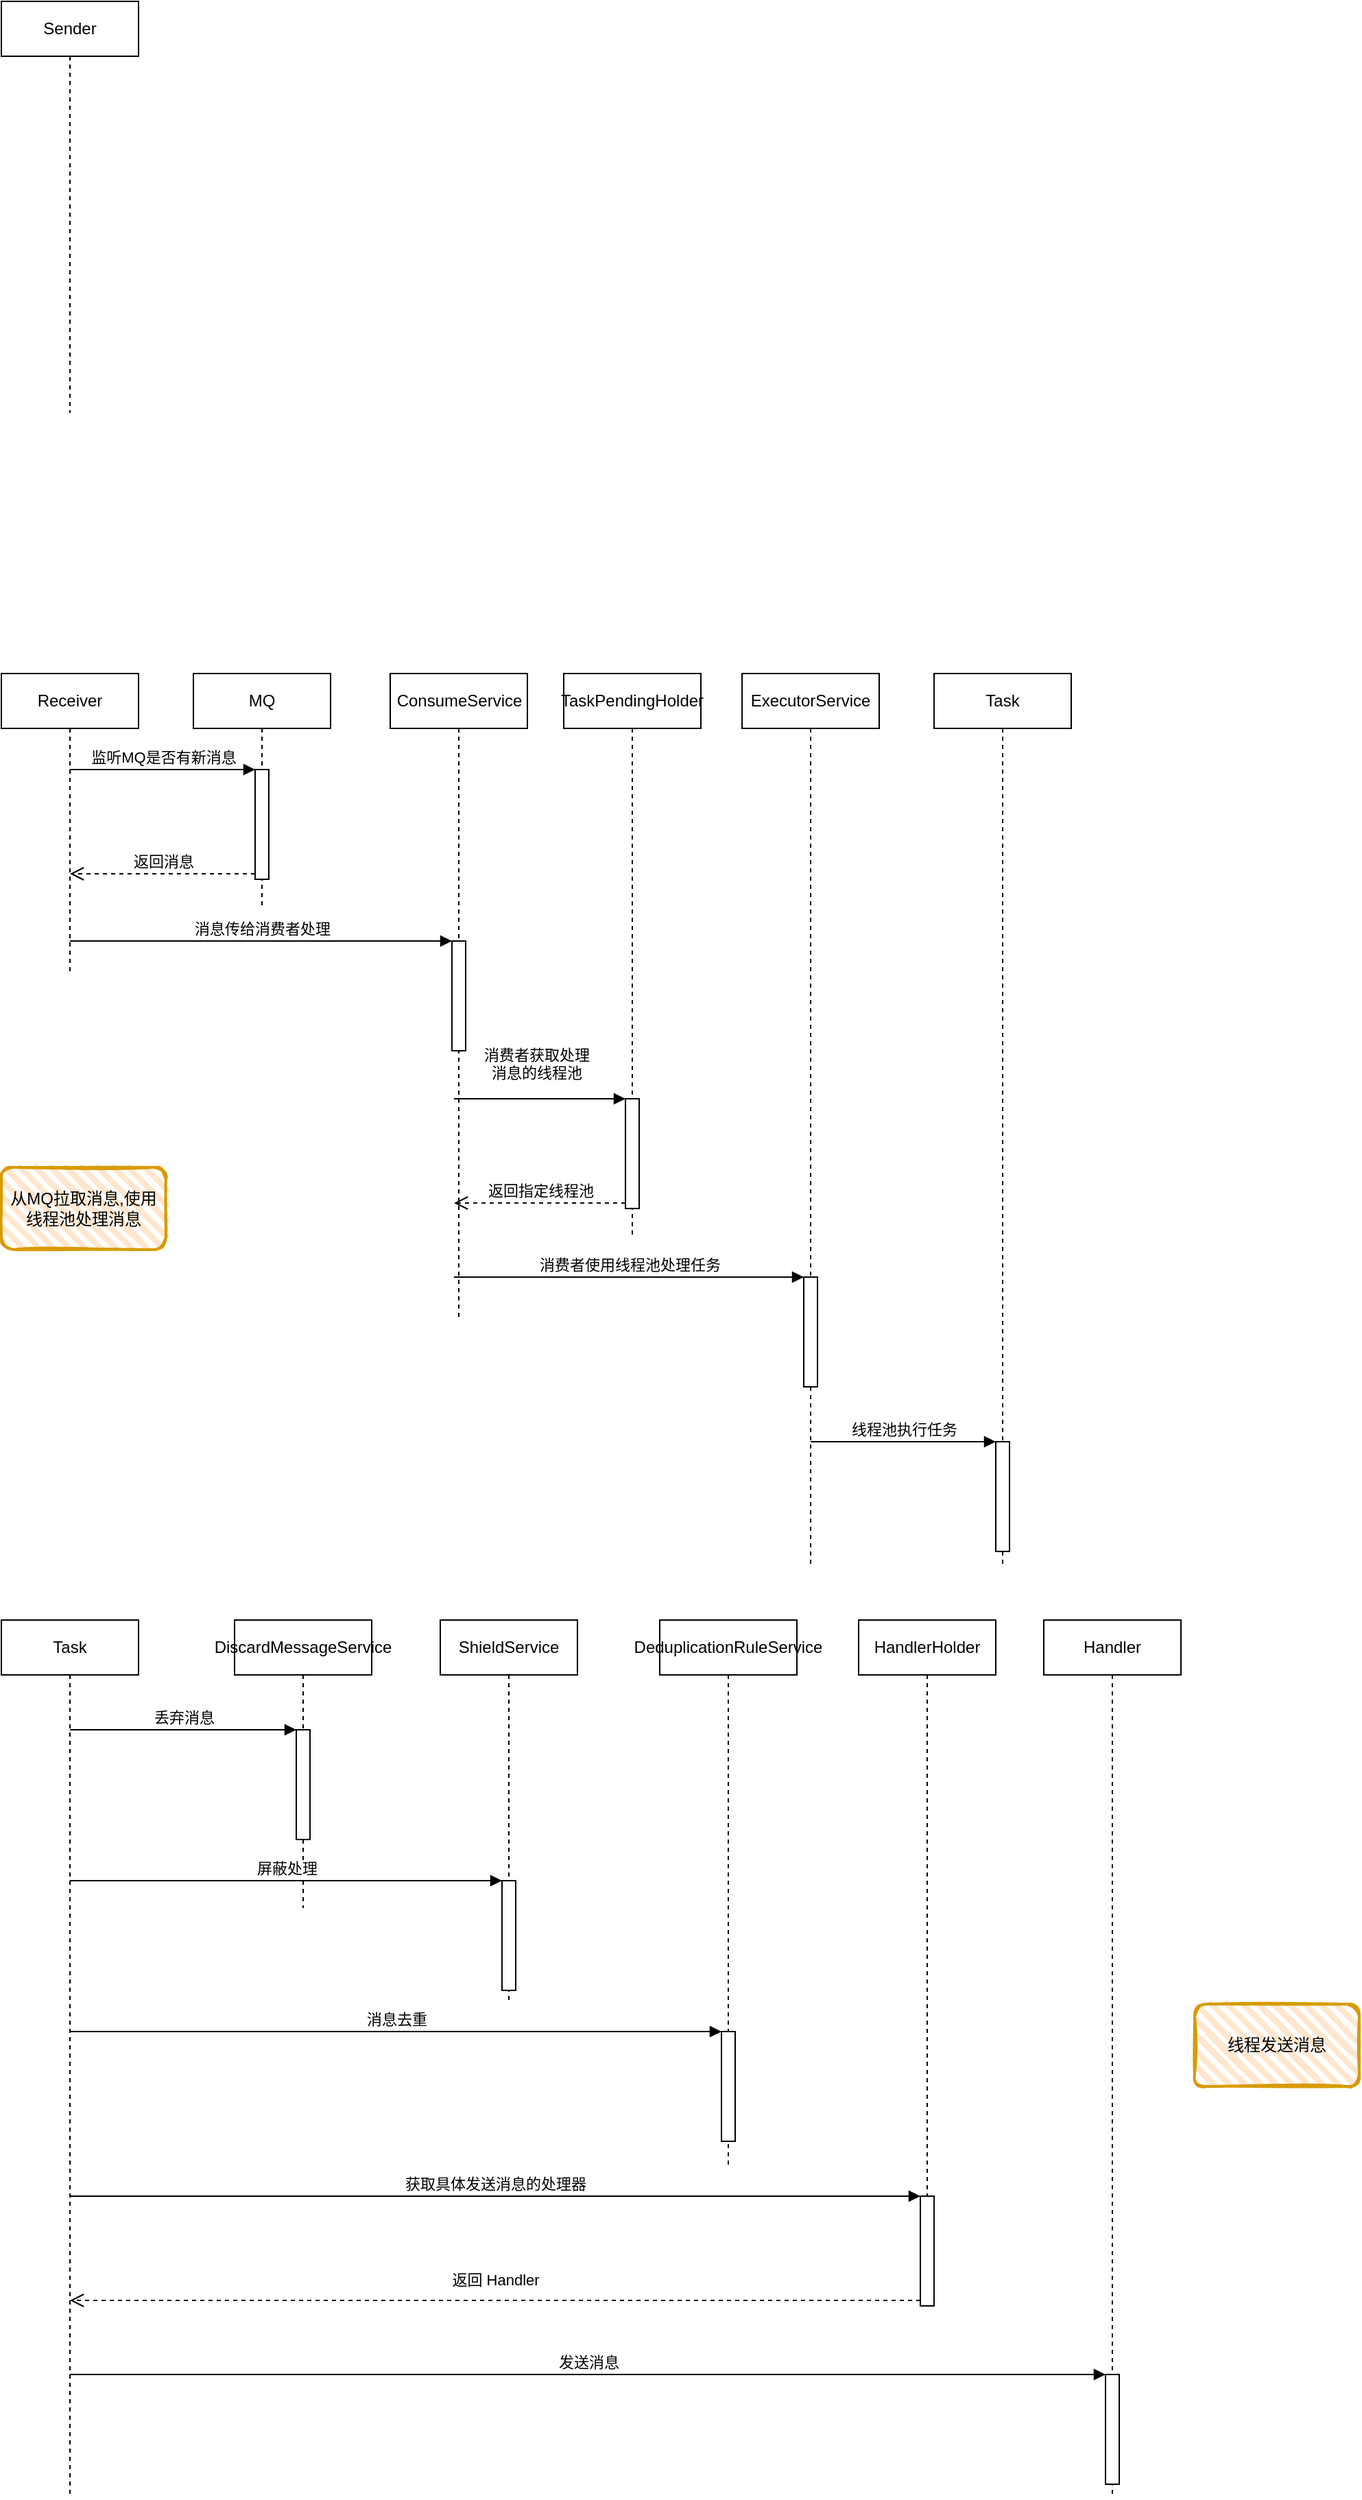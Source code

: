 <mxfile version="20.8.16" type="github">
  <diagram name="第 1 页" id="gmGtatbz0zjE8QE89lzx">
    <mxGraphModel dx="1221" dy="1805" grid="1" gridSize="10" guides="1" tooltips="1" connect="1" arrows="1" fold="1" page="1" pageScale="1" pageWidth="827" pageHeight="1169" math="0" shadow="0">
      <root>
        <mxCell id="0" />
        <mxCell id="1" parent="0" />
        <mxCell id="qCsT5O6rdNuxYP5jCn3J-1" value="Receiver" style="shape=umlLifeline;perimeter=lifelinePerimeter;whiteSpace=wrap;html=1;container=1;collapsible=0;recursiveResize=0;outlineConnect=0;" vertex="1" parent="1">
          <mxGeometry x="30" y="310" width="100" height="220" as="geometry" />
        </mxCell>
        <mxCell id="qCsT5O6rdNuxYP5jCn3J-19" value="MQ" style="shape=umlLifeline;perimeter=lifelinePerimeter;whiteSpace=wrap;html=1;container=1;collapsible=0;recursiveResize=0;outlineConnect=0;" vertex="1" parent="1">
          <mxGeometry x="170" y="310" width="100" height="170" as="geometry" />
        </mxCell>
        <mxCell id="qCsT5O6rdNuxYP5jCn3J-36" value="" style="html=1;points=[];perimeter=orthogonalPerimeter;" vertex="1" parent="qCsT5O6rdNuxYP5jCn3J-19">
          <mxGeometry x="45" y="70" width="10" height="80" as="geometry" />
        </mxCell>
        <mxCell id="qCsT5O6rdNuxYP5jCn3J-26" value="ConsumeService" style="shape=umlLifeline;perimeter=lifelinePerimeter;whiteSpace=wrap;html=1;container=1;collapsible=0;recursiveResize=0;outlineConnect=0;" vertex="1" parent="1">
          <mxGeometry x="313.5" y="310" width="100" height="470" as="geometry" />
        </mxCell>
        <mxCell id="qCsT5O6rdNuxYP5jCn3J-39" value="" style="html=1;points=[];perimeter=orthogonalPerimeter;" vertex="1" parent="qCsT5O6rdNuxYP5jCn3J-26">
          <mxGeometry x="45" y="195" width="10" height="80" as="geometry" />
        </mxCell>
        <mxCell id="qCsT5O6rdNuxYP5jCn3J-37" value="监听MQ是否有新消息" style="html=1;verticalAlign=bottom;endArrow=block;entryX=0;entryY=0;rounded=0;" edge="1" target="qCsT5O6rdNuxYP5jCn3J-36" parent="1">
          <mxGeometry relative="1" as="geometry">
            <mxPoint x="80" y="380" as="sourcePoint" />
          </mxGeometry>
        </mxCell>
        <mxCell id="qCsT5O6rdNuxYP5jCn3J-38" value="返回消息" style="html=1;verticalAlign=bottom;endArrow=open;dashed=1;endSize=8;exitX=0;exitY=0.95;rounded=0;" edge="1" source="qCsT5O6rdNuxYP5jCn3J-36" parent="1">
          <mxGeometry relative="1" as="geometry">
            <mxPoint x="80" y="456" as="targetPoint" />
          </mxGeometry>
        </mxCell>
        <mxCell id="qCsT5O6rdNuxYP5jCn3J-40" value="消息传给消费者处理" style="html=1;verticalAlign=bottom;endArrow=block;entryX=0;entryY=0;rounded=0;" edge="1" target="qCsT5O6rdNuxYP5jCn3J-39" parent="1">
          <mxGeometry relative="1" as="geometry">
            <mxPoint x="80" y="505" as="sourcePoint" />
          </mxGeometry>
        </mxCell>
        <mxCell id="qCsT5O6rdNuxYP5jCn3J-44" value="TaskPendingHolder" style="shape=umlLifeline;perimeter=lifelinePerimeter;whiteSpace=wrap;html=1;container=1;collapsible=0;recursiveResize=0;outlineConnect=0;" vertex="1" parent="1">
          <mxGeometry x="440" y="310" width="100" height="410" as="geometry" />
        </mxCell>
        <mxCell id="qCsT5O6rdNuxYP5jCn3J-47" value="" style="html=1;points=[];perimeter=orthogonalPerimeter;" vertex="1" parent="qCsT5O6rdNuxYP5jCn3J-44">
          <mxGeometry x="45" y="310" width="10" height="80" as="geometry" />
        </mxCell>
        <mxCell id="qCsT5O6rdNuxYP5jCn3J-48" value="消费者获取处理&lt;br&gt;消息的线程池" style="html=1;verticalAlign=bottom;endArrow=block;entryX=0;entryY=0;rounded=0;" edge="1" target="qCsT5O6rdNuxYP5jCn3J-47" parent="1">
          <mxGeometry x="-0.04" y="10" relative="1" as="geometry">
            <mxPoint x="360" y="620" as="sourcePoint" />
            <mxPoint as="offset" />
          </mxGeometry>
        </mxCell>
        <mxCell id="qCsT5O6rdNuxYP5jCn3J-49" value="返回指定线程池" style="html=1;verticalAlign=bottom;endArrow=open;dashed=1;endSize=8;exitX=0;exitY=0.95;rounded=0;" edge="1" source="qCsT5O6rdNuxYP5jCn3J-47" parent="1">
          <mxGeometry relative="1" as="geometry">
            <mxPoint x="360" y="696" as="targetPoint" />
          </mxGeometry>
        </mxCell>
        <mxCell id="qCsT5O6rdNuxYP5jCn3J-50" value="ExecutorService" style="shape=umlLifeline;perimeter=lifelinePerimeter;whiteSpace=wrap;html=1;container=1;collapsible=0;recursiveResize=0;outlineConnect=0;" vertex="1" parent="1">
          <mxGeometry x="570" y="310" width="100" height="650" as="geometry" />
        </mxCell>
        <mxCell id="qCsT5O6rdNuxYP5jCn3J-51" value="" style="html=1;points=[];perimeter=orthogonalPerimeter;" vertex="1" parent="qCsT5O6rdNuxYP5jCn3J-50">
          <mxGeometry x="45" y="440" width="10" height="80" as="geometry" />
        </mxCell>
        <mxCell id="qCsT5O6rdNuxYP5jCn3J-52" value="消费者使用线程池处理任务" style="html=1;verticalAlign=bottom;endArrow=block;entryX=0;entryY=0;rounded=0;" edge="1" target="qCsT5O6rdNuxYP5jCn3J-51" parent="1">
          <mxGeometry relative="1" as="geometry">
            <mxPoint x="360" y="750" as="sourcePoint" />
          </mxGeometry>
        </mxCell>
        <mxCell id="qCsT5O6rdNuxYP5jCn3J-54" value="Task" style="shape=umlLifeline;perimeter=lifelinePerimeter;whiteSpace=wrap;html=1;container=1;collapsible=0;recursiveResize=0;outlineConnect=0;" vertex="1" parent="1">
          <mxGeometry x="710" y="310" width="100" height="650" as="geometry" />
        </mxCell>
        <mxCell id="qCsT5O6rdNuxYP5jCn3J-55" value="" style="html=1;points=[];perimeter=orthogonalPerimeter;" vertex="1" parent="qCsT5O6rdNuxYP5jCn3J-54">
          <mxGeometry x="45" y="560" width="10" height="80" as="geometry" />
        </mxCell>
        <mxCell id="qCsT5O6rdNuxYP5jCn3J-56" value="线程池执行任务" style="html=1;verticalAlign=bottom;endArrow=block;entryX=0;entryY=0;rounded=0;" edge="1" target="qCsT5O6rdNuxYP5jCn3J-55" parent="1">
          <mxGeometry x="0.007" relative="1" as="geometry">
            <mxPoint x="620" y="870" as="sourcePoint" />
            <mxPoint as="offset" />
          </mxGeometry>
        </mxCell>
        <mxCell id="qCsT5O6rdNuxYP5jCn3J-59" value="Task" style="shape=umlLifeline;perimeter=lifelinePerimeter;whiteSpace=wrap;html=1;container=1;collapsible=0;recursiveResize=0;outlineConnect=0;" vertex="1" parent="1">
          <mxGeometry x="30" y="1000" width="100" height="640" as="geometry" />
        </mxCell>
        <mxCell id="qCsT5O6rdNuxYP5jCn3J-60" value="DiscardMessageService" style="shape=umlLifeline;perimeter=lifelinePerimeter;whiteSpace=wrap;html=1;container=1;collapsible=0;recursiveResize=0;outlineConnect=0;" vertex="1" parent="1">
          <mxGeometry x="200" y="1000" width="100" height="210" as="geometry" />
        </mxCell>
        <mxCell id="qCsT5O6rdNuxYP5jCn3J-63" value="" style="html=1;points=[];perimeter=orthogonalPerimeter;" vertex="1" parent="qCsT5O6rdNuxYP5jCn3J-60">
          <mxGeometry x="45" y="80" width="10" height="80" as="geometry" />
        </mxCell>
        <mxCell id="qCsT5O6rdNuxYP5jCn3J-61" value="ShieldService" style="shape=umlLifeline;perimeter=lifelinePerimeter;whiteSpace=wrap;html=1;container=1;collapsible=0;recursiveResize=0;outlineConnect=0;" vertex="1" parent="1">
          <mxGeometry x="350" y="1000" width="100" height="280" as="geometry" />
        </mxCell>
        <mxCell id="qCsT5O6rdNuxYP5jCn3J-66" value="" style="html=1;points=[];perimeter=orthogonalPerimeter;" vertex="1" parent="qCsT5O6rdNuxYP5jCn3J-61">
          <mxGeometry x="45" y="190" width="10" height="80" as="geometry" />
        </mxCell>
        <mxCell id="qCsT5O6rdNuxYP5jCn3J-62" value="DeduplicationRuleService" style="shape=umlLifeline;perimeter=lifelinePerimeter;whiteSpace=wrap;html=1;container=1;collapsible=0;recursiveResize=0;outlineConnect=0;" vertex="1" parent="1">
          <mxGeometry x="510" y="1000" width="100" height="400" as="geometry" />
        </mxCell>
        <mxCell id="qCsT5O6rdNuxYP5jCn3J-69" value="" style="html=1;points=[];perimeter=orthogonalPerimeter;" vertex="1" parent="qCsT5O6rdNuxYP5jCn3J-62">
          <mxGeometry x="45" y="300" width="10" height="80" as="geometry" />
        </mxCell>
        <mxCell id="qCsT5O6rdNuxYP5jCn3J-64" value="丢弃消息" style="html=1;verticalAlign=bottom;endArrow=block;entryX=0;entryY=0;rounded=0;" edge="1" target="qCsT5O6rdNuxYP5jCn3J-63" parent="1">
          <mxGeometry relative="1" as="geometry">
            <mxPoint x="80" y="1080" as="sourcePoint" />
          </mxGeometry>
        </mxCell>
        <mxCell id="qCsT5O6rdNuxYP5jCn3J-67" value="屏蔽处理" style="html=1;verticalAlign=bottom;endArrow=block;entryX=0;entryY=0;rounded=0;" edge="1" target="qCsT5O6rdNuxYP5jCn3J-66" parent="1">
          <mxGeometry relative="1" as="geometry">
            <mxPoint x="80" y="1190" as="sourcePoint" />
          </mxGeometry>
        </mxCell>
        <mxCell id="qCsT5O6rdNuxYP5jCn3J-70" value="消息去重" style="html=1;verticalAlign=bottom;endArrow=block;entryX=0;entryY=0;rounded=0;" edge="1" target="qCsT5O6rdNuxYP5jCn3J-69" parent="1">
          <mxGeometry relative="1" as="geometry">
            <mxPoint x="80" y="1300" as="sourcePoint" />
          </mxGeometry>
        </mxCell>
        <mxCell id="qCsT5O6rdNuxYP5jCn3J-72" value="HandlerHolder" style="shape=umlLifeline;perimeter=lifelinePerimeter;whiteSpace=wrap;html=1;container=1;collapsible=0;recursiveResize=0;outlineConnect=0;" vertex="1" parent="1">
          <mxGeometry x="655" y="1000" width="100" height="500" as="geometry" />
        </mxCell>
        <mxCell id="qCsT5O6rdNuxYP5jCn3J-73" value="" style="html=1;points=[];perimeter=orthogonalPerimeter;" vertex="1" parent="qCsT5O6rdNuxYP5jCn3J-72">
          <mxGeometry x="45" y="420" width="10" height="80" as="geometry" />
        </mxCell>
        <mxCell id="qCsT5O6rdNuxYP5jCn3J-74" value="获取具体发送消息的处理器" style="html=1;verticalAlign=bottom;endArrow=block;entryX=0;entryY=0;rounded=0;" edge="1" target="qCsT5O6rdNuxYP5jCn3J-73" parent="1">
          <mxGeometry relative="1" as="geometry">
            <mxPoint x="80" y="1420" as="sourcePoint" />
          </mxGeometry>
        </mxCell>
        <mxCell id="qCsT5O6rdNuxYP5jCn3J-75" value="返回 Handler" style="html=1;verticalAlign=bottom;endArrow=open;dashed=1;endSize=8;exitX=0;exitY=0.95;rounded=0;" edge="1" source="qCsT5O6rdNuxYP5jCn3J-73" parent="1">
          <mxGeometry y="-6" relative="1" as="geometry">
            <mxPoint x="80" y="1496" as="targetPoint" />
            <mxPoint as="offset" />
          </mxGeometry>
        </mxCell>
        <mxCell id="qCsT5O6rdNuxYP5jCn3J-76" value="Handler" style="shape=umlLifeline;perimeter=lifelinePerimeter;whiteSpace=wrap;html=1;container=1;collapsible=0;recursiveResize=0;outlineConnect=0;" vertex="1" parent="1">
          <mxGeometry x="790" y="1000" width="100" height="640" as="geometry" />
        </mxCell>
        <mxCell id="qCsT5O6rdNuxYP5jCn3J-77" value="" style="html=1;points=[];perimeter=orthogonalPerimeter;" vertex="1" parent="qCsT5O6rdNuxYP5jCn3J-76">
          <mxGeometry x="45" y="550" width="10" height="80" as="geometry" />
        </mxCell>
        <mxCell id="qCsT5O6rdNuxYP5jCn3J-78" value="发送消息" style="html=1;verticalAlign=bottom;endArrow=block;entryX=0;entryY=0;rounded=0;" edge="1" target="qCsT5O6rdNuxYP5jCn3J-77" parent="1">
          <mxGeometry relative="1" as="geometry">
            <mxPoint x="80" y="1550" as="sourcePoint" />
          </mxGeometry>
        </mxCell>
        <mxCell id="qCsT5O6rdNuxYP5jCn3J-80" value="从MQ拉取消息,使用线程池处理消息" style="rounded=1;whiteSpace=wrap;html=1;strokeWidth=2;fillWeight=4;hachureGap=8;hachureAngle=45;sketch=1;fillColor=#ffe6cc;strokeColor=#d79b00;" vertex="1" parent="1">
          <mxGeometry x="30" y="670" width="120" height="60" as="geometry" />
        </mxCell>
        <mxCell id="qCsT5O6rdNuxYP5jCn3J-81" value="线程发送消息" style="rounded=1;whiteSpace=wrap;html=1;strokeWidth=2;fillWeight=4;hachureGap=8;hachureAngle=45;sketch=1;fillColor=#ffe6cc;strokeColor=#d79b00;" vertex="1" parent="1">
          <mxGeometry x="900" y="1280" width="120" height="60" as="geometry" />
        </mxCell>
        <mxCell id="qCsT5O6rdNuxYP5jCn3J-82" value="Sender" style="shape=umlLifeline;perimeter=lifelinePerimeter;whiteSpace=wrap;html=1;container=1;collapsible=0;recursiveResize=0;outlineConnect=0;" vertex="1" parent="1">
          <mxGeometry x="30" y="-180" width="100" height="300" as="geometry" />
        </mxCell>
      </root>
    </mxGraphModel>
  </diagram>
</mxfile>
